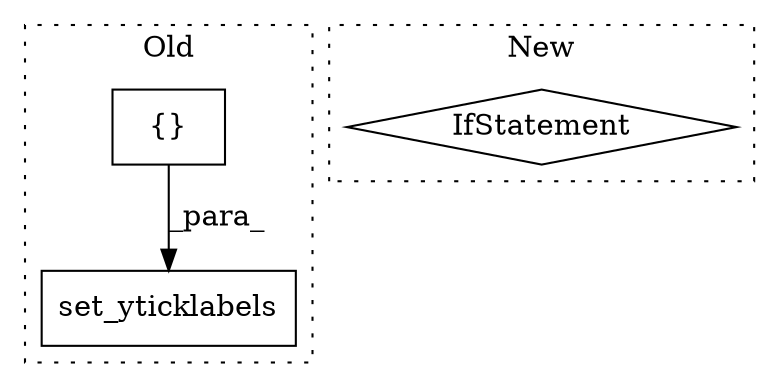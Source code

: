 digraph G {
subgraph cluster0 {
1 [label="set_yticklabels" a="32" s="9283,9310" l="16,1" shape="box"];
3 [label="{}" a="4" s="9308" l="2" shape="box"];
label = "Old";
style="dotted";
}
subgraph cluster1 {
2 [label="IfStatement" a="25" s="10130,10148" l="4,2" shape="diamond"];
label = "New";
style="dotted";
}
3 -> 1 [label="_para_"];
}